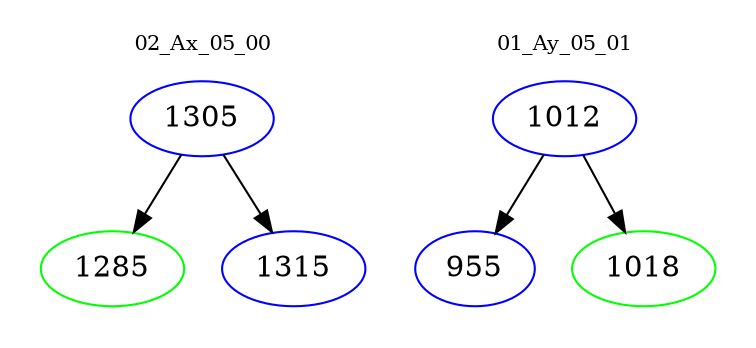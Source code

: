 digraph{
subgraph cluster_0 {
color = white
label = "02_Ax_05_00";
fontsize=10;
T0_1305 [label="1305", color="blue"]
T0_1305 -> T0_1285 [color="black"]
T0_1285 [label="1285", color="green"]
T0_1305 -> T0_1315 [color="black"]
T0_1315 [label="1315", color="blue"]
}
subgraph cluster_1 {
color = white
label = "01_Ay_05_01";
fontsize=10;
T1_1012 [label="1012", color="blue"]
T1_1012 -> T1_955 [color="black"]
T1_955 [label="955", color="blue"]
T1_1012 -> T1_1018 [color="black"]
T1_1018 [label="1018", color="green"]
}
}

